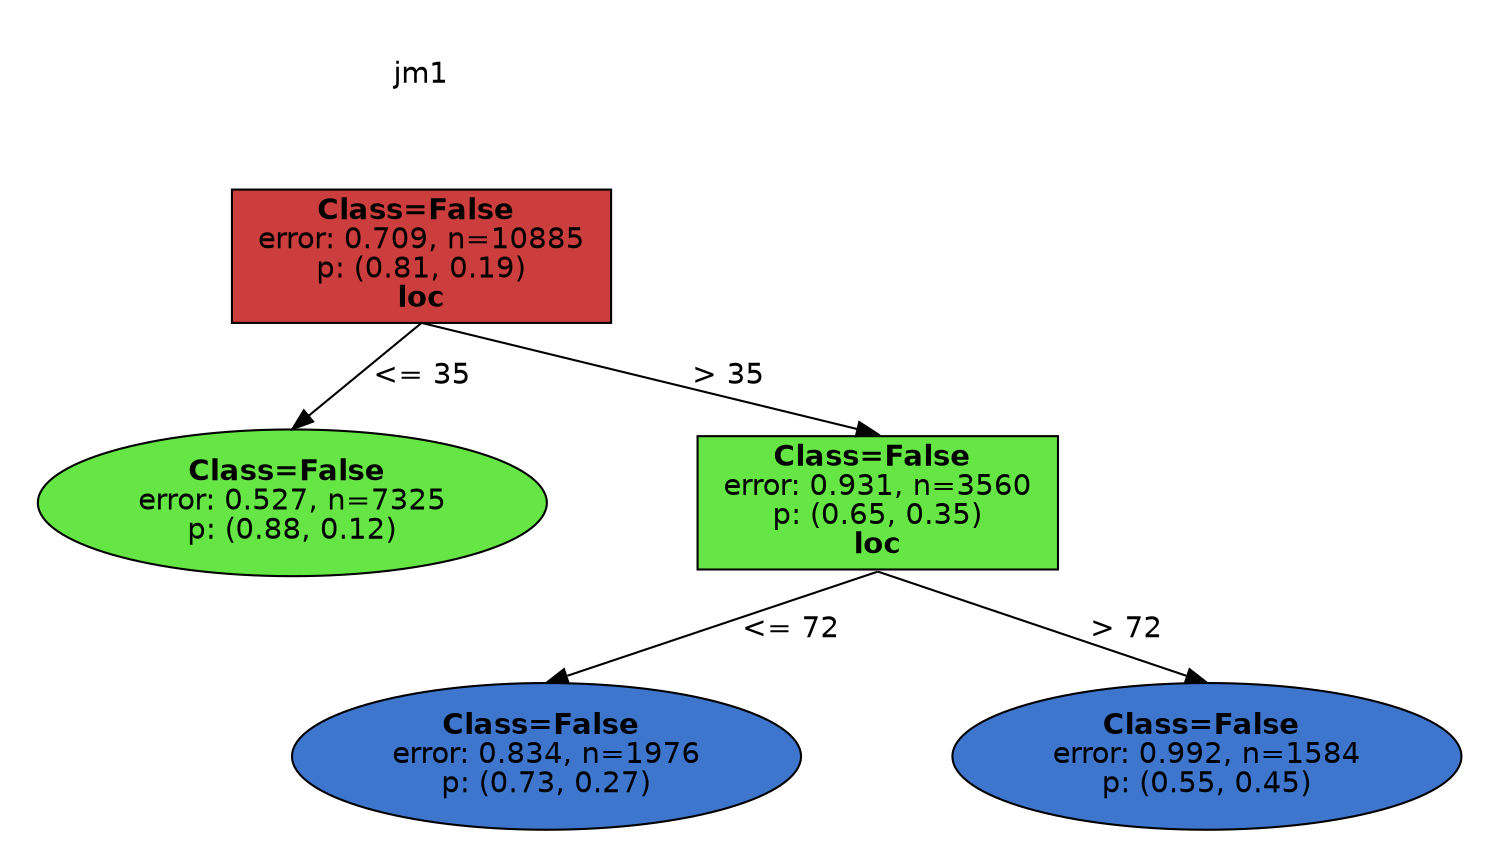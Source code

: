 digraph Tree {
splines=false;
graph [pad=".25", ranksep="0.5", nodesep="1"];
node [shape=rect, style="filled", color="black", fontname="helvetica",fillcolor="white"] ;
edge [fontname="helvetica"] ;
0 [label="jm1", shape=plaintext];
0:s -> 1:n [style=invis];   
1 [label=<<b> Class=False </b> <br/> error: 0.709, n=10885 <br/> p: (0.81, 0.19) <br/><b>loc</b>>, fillcolor="0.000 0.7 0.800", shape="rect"];
2 [label=<<b> Class=False </b> <br/> error: 0.527, n=7325 <br/> p: (0.88, 0.12) >, fillcolor="0.300 0.7 0.900", shape="oval"];
1:s -> 2:n [label="<= 35"] ;
3 [label=<<b> Class=False </b> <br/> error: 0.931, n=3560 <br/> p: (0.65, 0.35) <br/><b>loc</b>>, fillcolor="0.300 0.7 0.900", shape="rect"];
1:s -> 3:n [label="> 35"] ;
4 [label=<<b> Class=False </b> <br/> error: 0.834, n=1976 <br/> p: (0.73, 0.27) >, fillcolor="0.600 0.7 0.800", shape="oval"];
3:s -> 4:n [label="<= 72"] ;
5 [label=<<b> Class=False </b> <br/> error: 0.992, n=1584 <br/> p: (0.55, 0.45) >, fillcolor="0.600 0.7 0.800", shape="oval"];
3:s -> 5:n [label="> 72"] ;

}